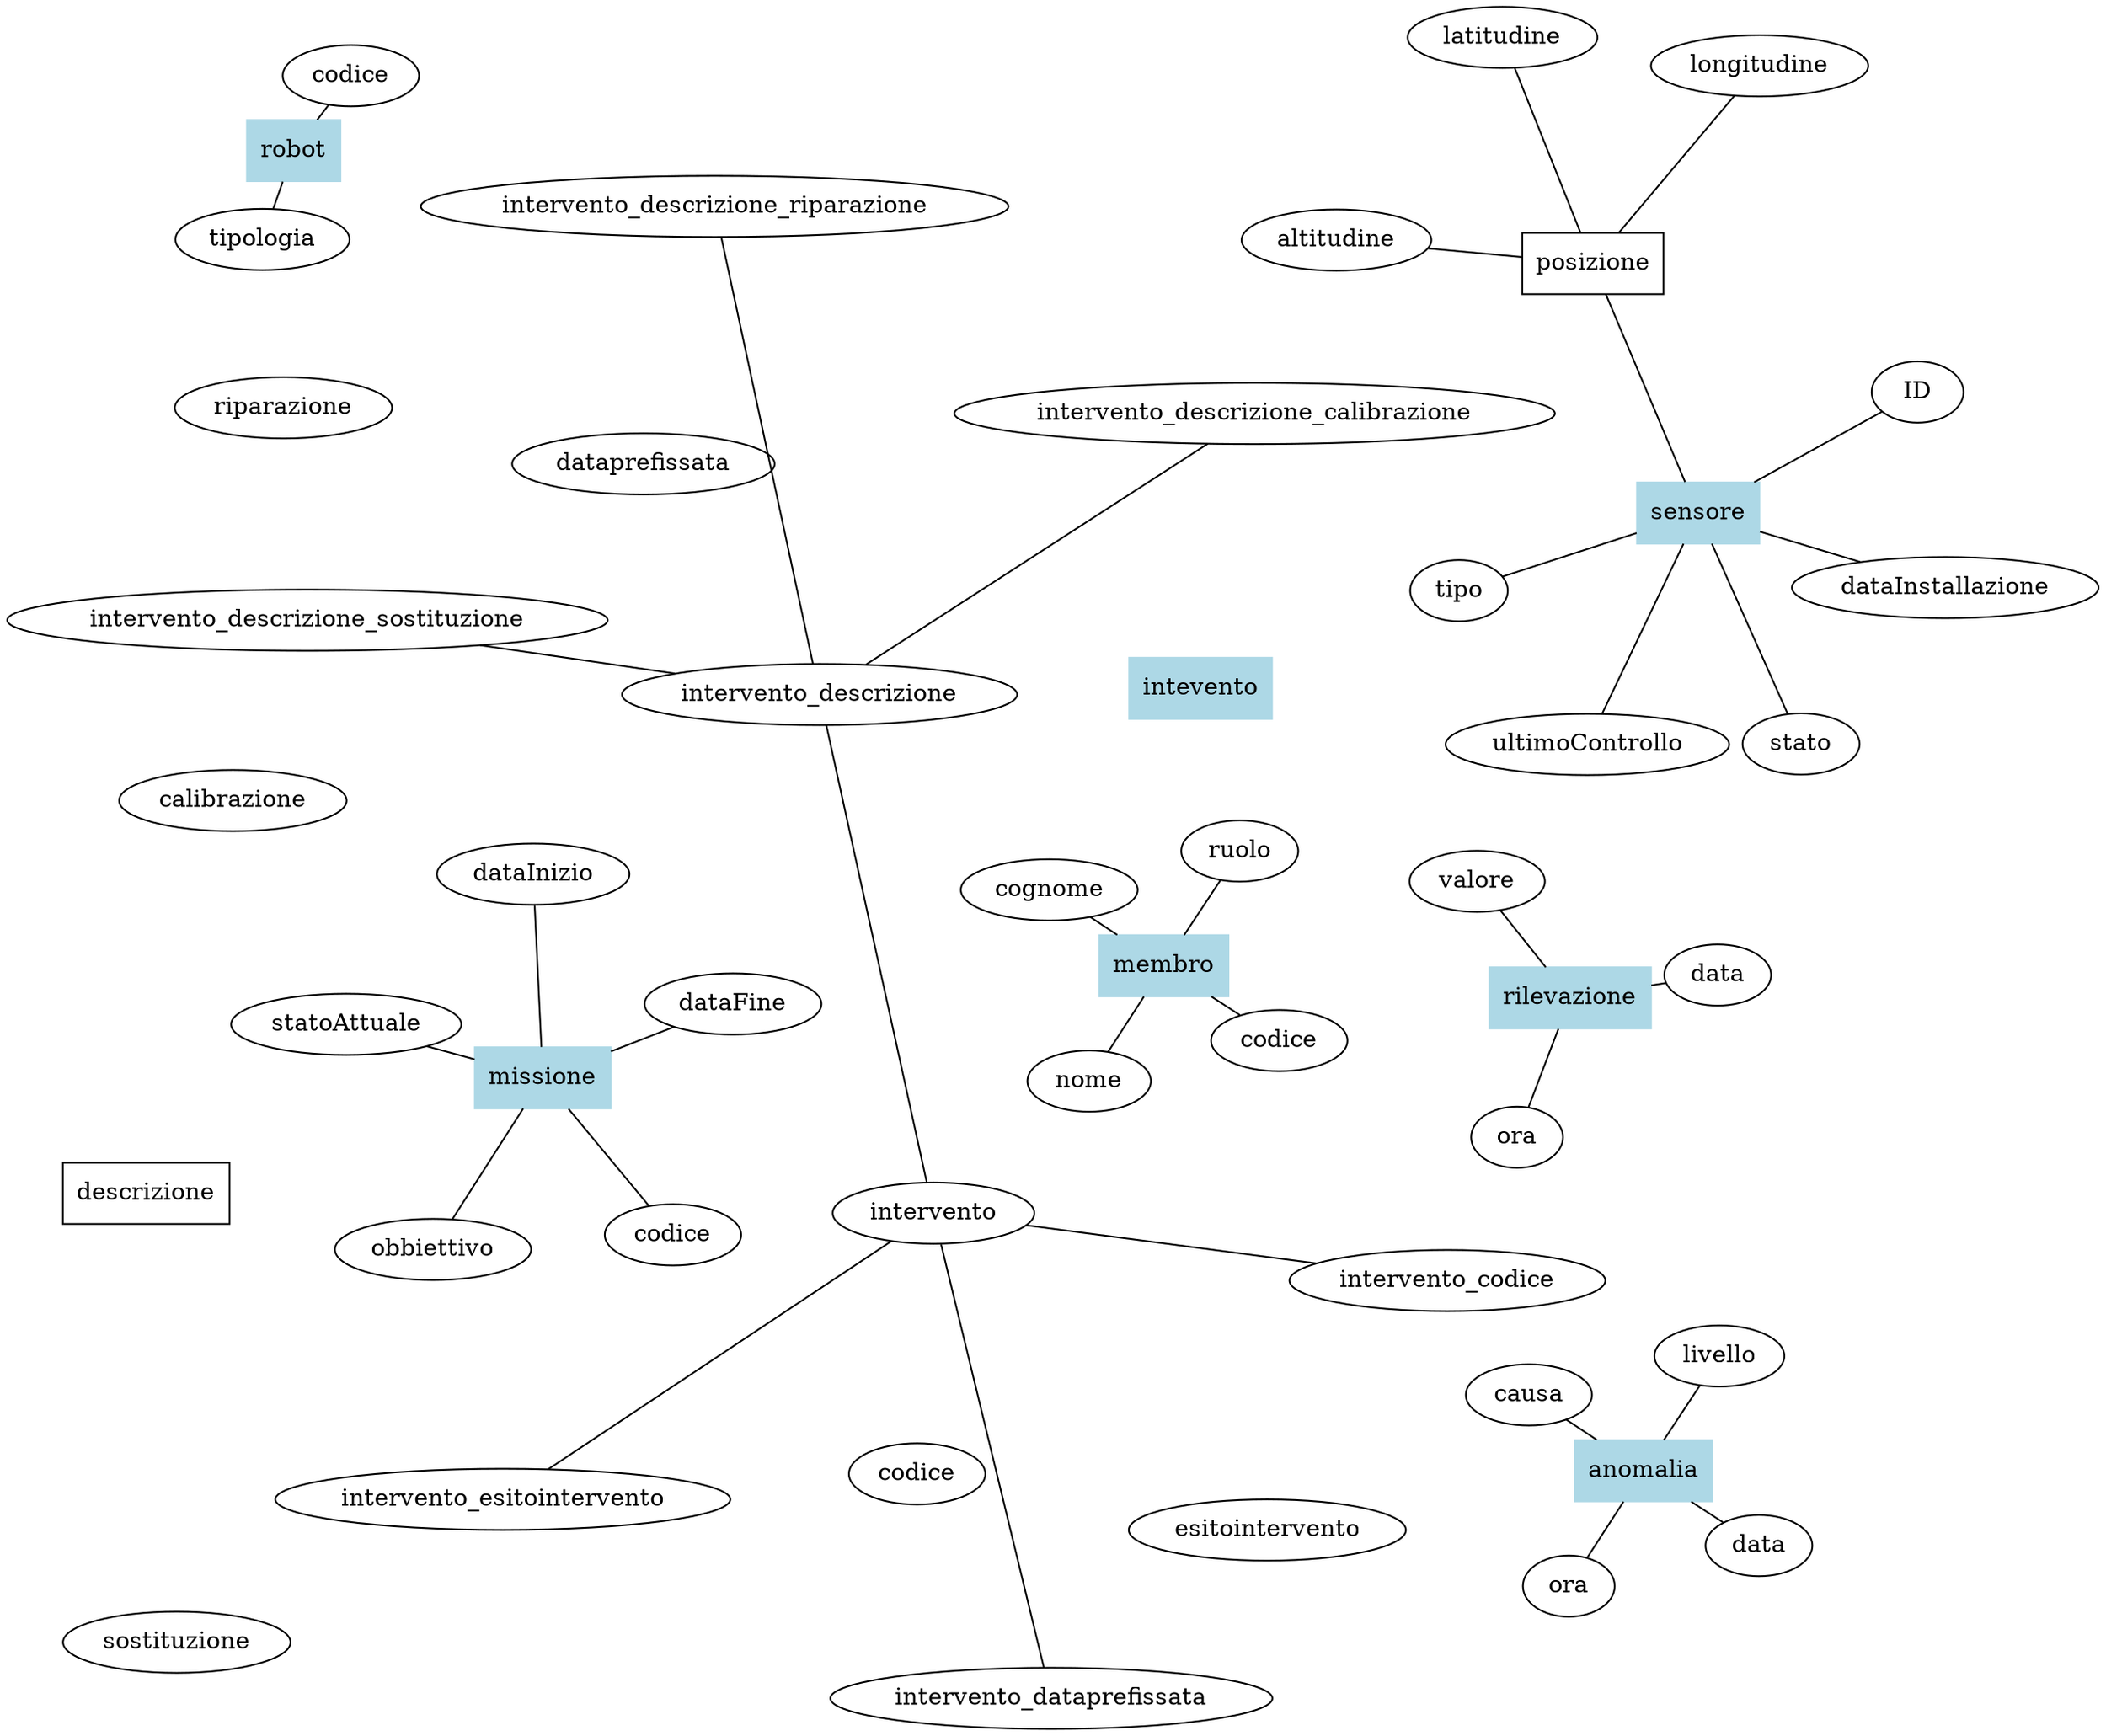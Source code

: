 graph ER {
    layout=neato;
    overlap=false;
    // Entità
    /// Missione
    missione[shape="box", style=filled, color="lightblue"];
    missione_codice[label="codice"];
    missione_obbiettivo[label="obbiettivo"];
    missione_statoattuale[label="statoAttuale"];
    missione_dataFine[label="dataFine"];
    missione_dataInizio[label="dataInizio"];
    missione -- missione_codice;
    missione -- missione_obbiettivo;
    missione -- missione_statoattuale;
    missione -- missione_dataFine;
    missione -- missione_dataInizio;
    /// Membri dell'Equipaggio
    membro[shape="box", style=filled, color="lightblue"];
    membro_codice[label="codice"];
    membro_nome[label="nome"];
    membro_cognome[label="cognome"];
    membro_ruolo[label="ruolo"];
    membro -- membro_codice;
    membro -- membro_nome;
    membro -- membro_cognome;
    membro -- membro_ruolo;
    /// Sensori
    sensore[shape="box", style=filled, color="lightblue"];
    sensore_ID[label="ID"];
    sensore_posizione[shape="box", label="posizione"];
    sensore_pos_latitudine[label="latitudine"];
    sensore_pos_longitudine[label="longitudine"];
    sensore_pos_altitudine[label="altitudine"];
    sensore_tipo[label="tipo"];
    sensore_dataInstallazione[label="dataInstallazione"];
    sensore_ultimoControllo[label="ultimoControllo"];
    sensore_stato[label="stato"];
    sensore -- sensore_ID;
    sensore -- sensore_posizione;
    sensore_posizione -- sensore_pos_latitudine;
    sensore_pos_longitudine -- sensore_posizione -- sensore_pos_altitudine;
    sensore -- sensore_tipo;
    sensore -- sensore_dataInstallazione;
    sensore -- sensore_ultimoControllo;
    sensore -- sensore_stato;
    /// Robot
    robot[shape="box", style=filled, color="lightblue"];
    robot_codice[label="codice"];
    robot_tipo[label="tipologia"];
    robot_codice -- robot -- robot_tipo;
    /// Rilevazione
    rilevazione[shape="box", style=filled, color="lightblue"];
    rilevazione_data[label="data"];
    rilevazione_ora[label="ora"];
    rilevazione_valore[label="valore"];
    rilevazione_data -- rilevazione -- rilevazione_ora;
    rilevazione -- rilevazione_valore;
    /// Anomalia
    anomalia[shape="box", style=filled, color="lightblue"];
    anomalia_data[label="data"];
    anomalia_ora[label="ora"];
    anomalia_causa[label="causa"];
    anomalia_livello[label="livello"];
    anomalia_data -- anomalia -- anomalia_ora;
    anomalia_causa -- anomalia -- anomalia_livello;
    /// Intervento
    intevento[shape="box", style=filled, color="lightblue"];
    intevento_codice[label="codice"];
    intevento_descrizione[shape="box", label="descrizione"];
    intevento_descrizione_riparazione[label="riparazione"];
    intevento_descrizione_calibrazione[label="calibrazione"];
    intevento_descrizione_sostituzione[label="sostituzione"];
    intevento_dataprefissata[label="dataprefissata"];
    intevento_esitointervento[label="esitointervento"];
    intervento -- intervento_codice;
    intervento -- intervento_descrizione;
    intervento_descrizione_riparazione -- intervento_descrizione -- intervento_descrizione_calibrazione;
    intervento_descrizione_sostituzione -- intervento_descrizione;
    intervento -- intervento_esitointervento;
    intervento -- intervento_dataprefissata;
    /// Report
    // Relazioni
    // Varie ed Eventuali
}

